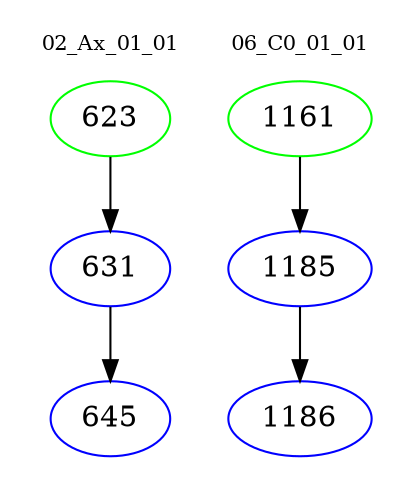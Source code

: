 digraph{
subgraph cluster_0 {
color = white
label = "02_Ax_01_01";
fontsize=10;
T0_623 [label="623", color="green"]
T0_623 -> T0_631 [color="black"]
T0_631 [label="631", color="blue"]
T0_631 -> T0_645 [color="black"]
T0_645 [label="645", color="blue"]
}
subgraph cluster_1 {
color = white
label = "06_C0_01_01";
fontsize=10;
T1_1161 [label="1161", color="green"]
T1_1161 -> T1_1185 [color="black"]
T1_1185 [label="1185", color="blue"]
T1_1185 -> T1_1186 [color="black"]
T1_1186 [label="1186", color="blue"]
}
}
